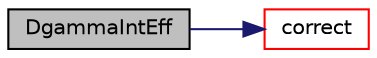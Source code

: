 digraph "DgammaIntEff"
{
  bgcolor="transparent";
  edge [fontname="Helvetica",fontsize="10",labelfontname="Helvetica",labelfontsize="10"];
  node [fontname="Helvetica",fontsize="10",shape=record];
  rankdir="LR";
  Node524 [label="DgammaIntEff",height=0.2,width=0.4,color="black", fillcolor="grey75", style="filled", fontcolor="black"];
  Node524 -> Node525 [color="midnightblue",fontsize="10",style="solid",fontname="Helvetica"];
  Node525 [label="correct",height=0.2,width=0.4,color="red",URL="$a32345.html#a3ae44b28050c3aa494c1d8e18cf618c1",tooltip="Solve the turbulence equations and correct the turbulence viscosity. "];
}
